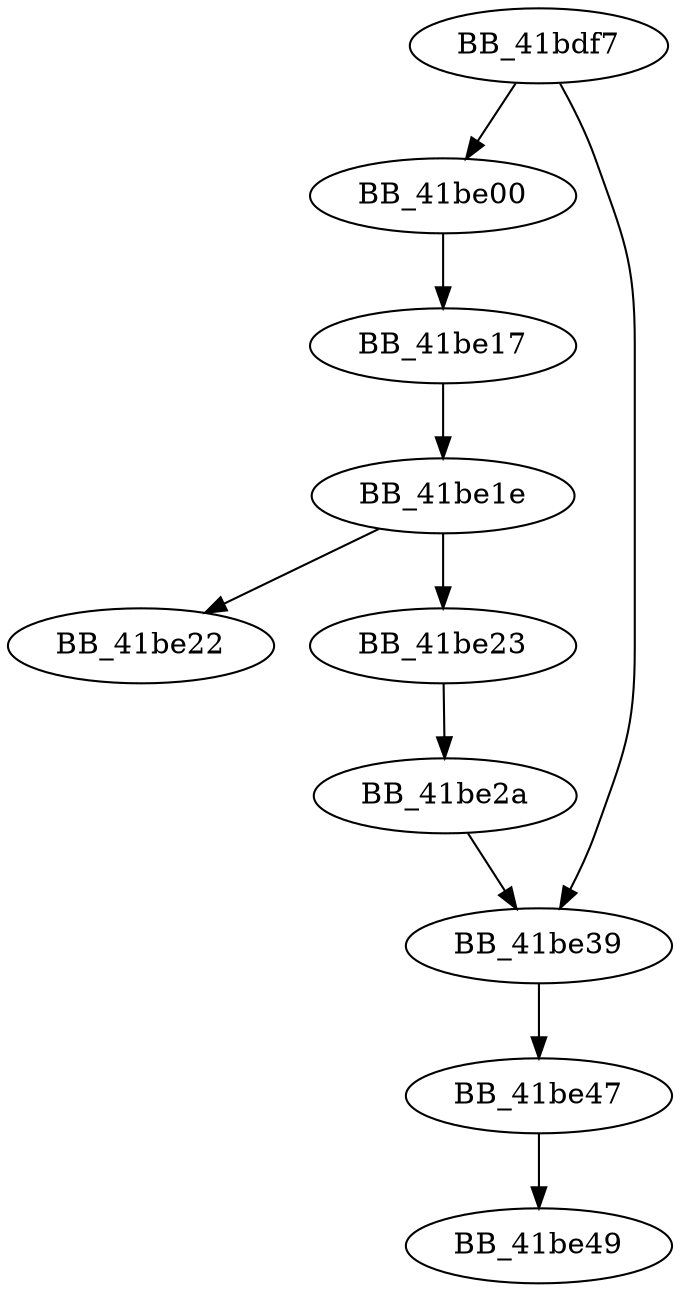 DiGraph __initMTAoncurrentthread{
BB_41bdf7->BB_41be00
BB_41bdf7->BB_41be39
BB_41be00->BB_41be17
BB_41be17->BB_41be1e
BB_41be1e->BB_41be22
BB_41be1e->BB_41be23
BB_41be23->BB_41be2a
BB_41be2a->BB_41be39
BB_41be39->BB_41be47
BB_41be47->BB_41be49
}
